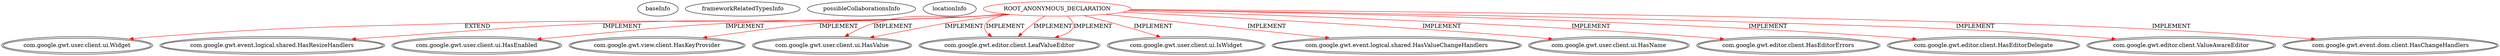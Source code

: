 digraph {
baseInfo[graphId=3424,category="extension_graph",isAnonymous=true,possibleRelation=false]
frameworkRelatedTypesInfo[0="com.google.gwt.user.client.ui.Widget",1="com.google.gwt.event.logical.shared.HasResizeHandlers",2="com.google.gwt.user.client.ui.HasEnabled",3="com.google.gwt.view.client.HasKeyProvider",4="com.google.gwt.user.client.ui.HasValue",5="com.google.gwt.editor.client.LeafValueEditor",6="com.google.gwt.user.client.ui.IsWidget",7="com.google.gwt.editor.client.LeafValueEditor",8="com.google.gwt.user.client.ui.HasValue",9="com.google.gwt.event.logical.shared.HasValueChangeHandlers",10="com.google.gwt.user.client.ui.HasName",11="com.google.gwt.editor.client.LeafValueEditor",12="com.google.gwt.editor.client.HasEditorErrors",13="com.google.gwt.editor.client.HasEditorDelegate",14="com.google.gwt.editor.client.ValueAwareEditor",15="com.google.gwt.event.dom.client.HasChangeHandlers"]
possibleCollaborationsInfo[]
locationInfo[projectName="kospiotr-gwt-layout-designer",filePath="/kospiotr-gwt-layout-designer/gwt-layout-designer-master/src/main/java/pl/pkosmowski/gxtshowcase/client/factories/EditorFieldFactory.java",contextSignature="com.sencha.gxt.widget.core.client.form.Field createField(java.lang.Class)",graphId="3424"]
0[label="ROOT_ANONYMOUS_DECLARATION",vertexType="ROOT_ANONYMOUS_DECLARATION",isFrameworkType=false,color=red]
1[label="com.google.gwt.user.client.ui.Widget",vertexType="FRAMEWORK_CLASS_TYPE",isFrameworkType=true,peripheries=2]
2[label="com.google.gwt.event.logical.shared.HasResizeHandlers",vertexType="FRAMEWORK_INTERFACE_TYPE",isFrameworkType=true,peripheries=2]
3[label="com.google.gwt.user.client.ui.HasEnabled",vertexType="FRAMEWORK_INTERFACE_TYPE",isFrameworkType=true,peripheries=2]
4[label="com.google.gwt.view.client.HasKeyProvider",vertexType="FRAMEWORK_INTERFACE_TYPE",isFrameworkType=true,peripheries=2]
5[label="com.google.gwt.user.client.ui.HasValue",vertexType="FRAMEWORK_INTERFACE_TYPE",isFrameworkType=true,peripheries=2]
6[label="com.google.gwt.editor.client.LeafValueEditor",vertexType="FRAMEWORK_INTERFACE_TYPE",isFrameworkType=true,peripheries=2]
7[label="com.google.gwt.user.client.ui.IsWidget",vertexType="FRAMEWORK_INTERFACE_TYPE",isFrameworkType=true,peripheries=2]
10[label="com.google.gwt.event.logical.shared.HasValueChangeHandlers",vertexType="FRAMEWORK_INTERFACE_TYPE",isFrameworkType=true,peripheries=2]
11[label="com.google.gwt.user.client.ui.HasName",vertexType="FRAMEWORK_INTERFACE_TYPE",isFrameworkType=true,peripheries=2]
13[label="com.google.gwt.editor.client.HasEditorErrors",vertexType="FRAMEWORK_INTERFACE_TYPE",isFrameworkType=true,peripheries=2]
14[label="com.google.gwt.editor.client.HasEditorDelegate",vertexType="FRAMEWORK_INTERFACE_TYPE",isFrameworkType=true,peripheries=2]
15[label="com.google.gwt.editor.client.ValueAwareEditor",vertexType="FRAMEWORK_INTERFACE_TYPE",isFrameworkType=true,peripheries=2]
16[label="com.google.gwt.event.dom.client.HasChangeHandlers",vertexType="FRAMEWORK_INTERFACE_TYPE",isFrameworkType=true,peripheries=2]
0->1[label="EXTEND",color=red]
0->2[label="IMPLEMENT",color=red]
0->3[label="IMPLEMENT",color=red]
0->4[label="IMPLEMENT",color=red]
0->5[label="IMPLEMENT",color=red]
0->6[label="IMPLEMENT",color=red]
0->7[label="IMPLEMENT",color=red]
0->6[label="IMPLEMENT",color=red]
0->5[label="IMPLEMENT",color=red]
0->10[label="IMPLEMENT",color=red]
0->11[label="IMPLEMENT",color=red]
0->6[label="IMPLEMENT",color=red]
0->13[label="IMPLEMENT",color=red]
0->14[label="IMPLEMENT",color=red]
0->15[label="IMPLEMENT",color=red]
0->16[label="IMPLEMENT",color=red]
}
